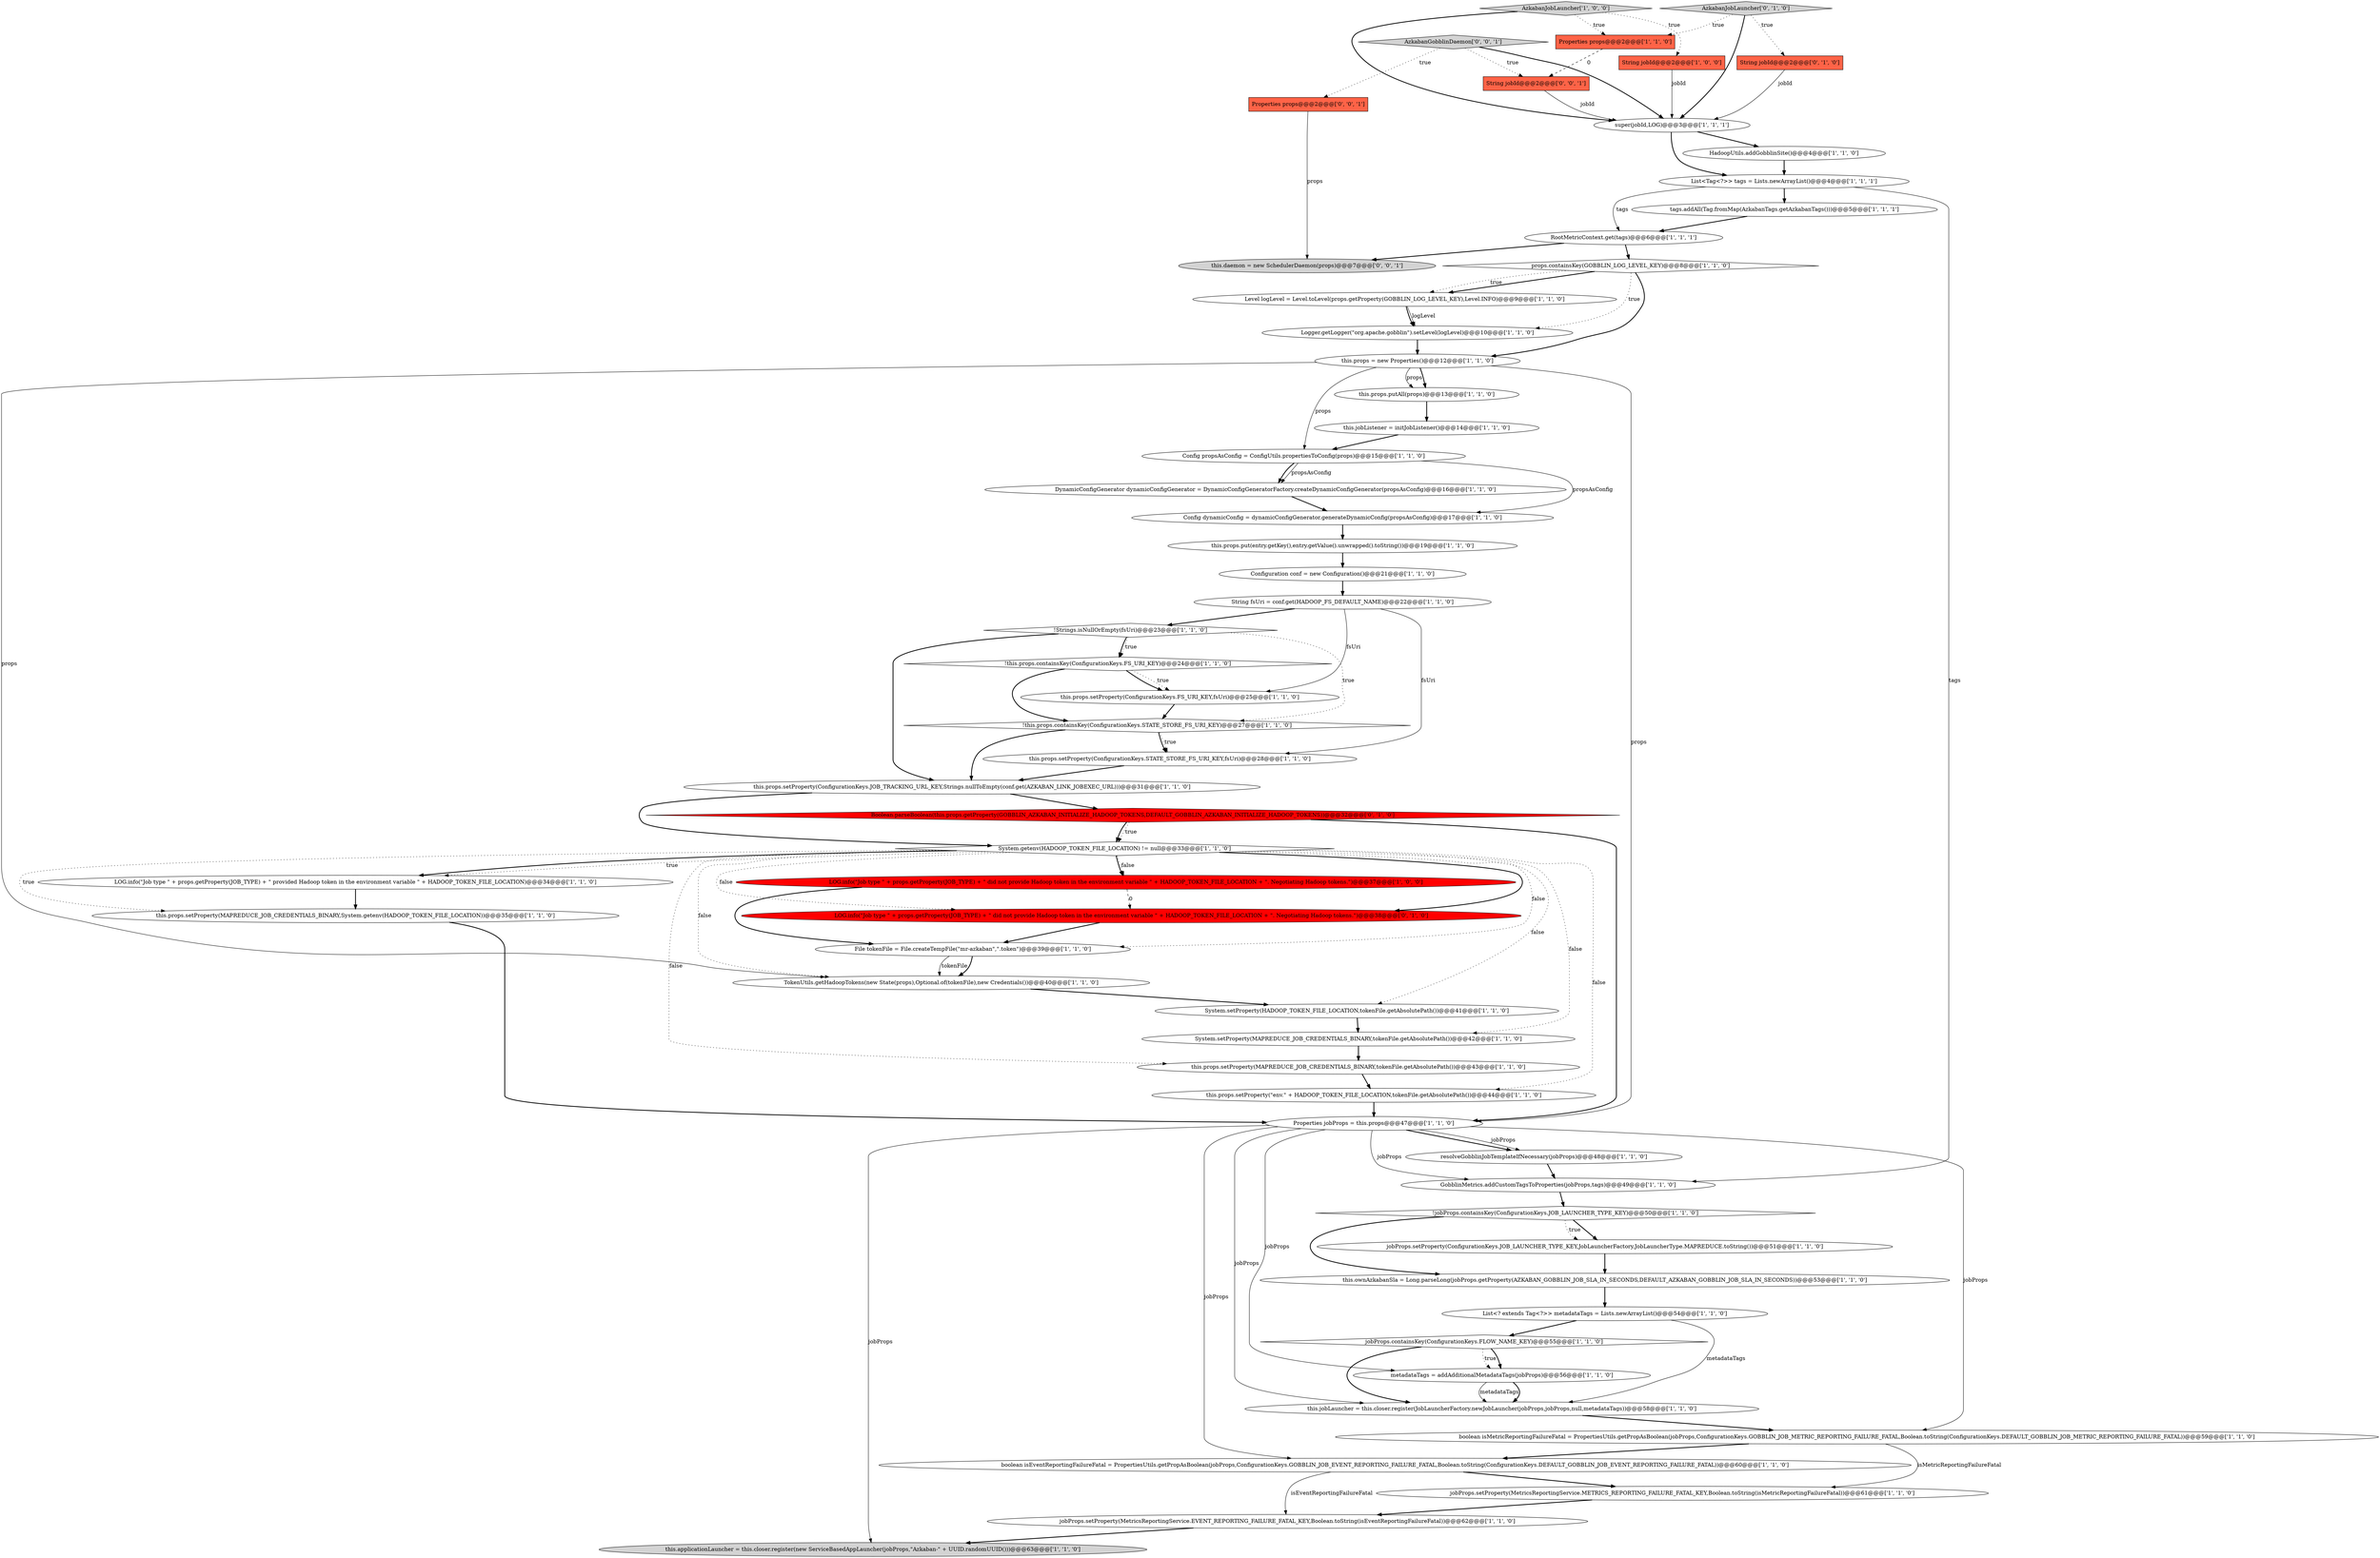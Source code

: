 digraph {
12 [style = filled, label = "this.props.setProperty(\"env.\" + HADOOP_TOKEN_FILE_LOCATION,tokenFile.getAbsolutePath())@@@44@@@['1', '1', '0']", fillcolor = white, shape = ellipse image = "AAA0AAABBB1BBB"];
15 [style = filled, label = "Properties jobProps = this.props@@@47@@@['1', '1', '0']", fillcolor = white, shape = ellipse image = "AAA0AAABBB1BBB"];
8 [style = filled, label = "metadataTags = addAdditionalMetadataTags(jobProps)@@@56@@@['1', '1', '0']", fillcolor = white, shape = ellipse image = "AAA0AAABBB1BBB"];
24 [style = filled, label = "this.props.setProperty(MAPREDUCE_JOB_CREDENTIALS_BINARY,tokenFile.getAbsolutePath())@@@43@@@['1', '1', '0']", fillcolor = white, shape = ellipse image = "AAA0AAABBB1BBB"];
29 [style = filled, label = "DynamicConfigGenerator dynamicConfigGenerator = DynamicConfigGeneratorFactory.createDynamicConfigGenerator(propsAsConfig)@@@16@@@['1', '1', '0']", fillcolor = white, shape = ellipse image = "AAA0AAABBB1BBB"];
57 [style = filled, label = "String jobId@@@2@@@['0', '0', '1']", fillcolor = tomato, shape = box image = "AAA0AAABBB3BBB"];
23 [style = filled, label = "LOG.info(\"Job type \" + props.getProperty(JOB_TYPE) + \" provided Hadoop token in the environment variable \" + HADOOP_TOKEN_FILE_LOCATION)@@@34@@@['1', '1', '0']", fillcolor = white, shape = ellipse image = "AAA0AAABBB1BBB"];
58 [style = filled, label = "AzkabanGobblinDaemon['0', '0', '1']", fillcolor = lightgray, shape = diamond image = "AAA0AAABBB3BBB"];
20 [style = filled, label = "Logger.getLogger(\"org.apache.gobblin\").setLevel(logLevel)@@@10@@@['1', '1', '0']", fillcolor = white, shape = ellipse image = "AAA0AAABBB1BBB"];
30 [style = filled, label = "this.props = new Properties()@@@12@@@['1', '1', '0']", fillcolor = white, shape = ellipse image = "AAA0AAABBB1BBB"];
51 [style = filled, label = "LOG.info(\"Job type \" + props.getProperty(JOB_TYPE) + \" did not provide Hadoop token in the environment variable \" + HADOOP_TOKEN_FILE_LOCATION + \". Negotiating Hadoop tokens.\")@@@38@@@['0', '1', '0']", fillcolor = red, shape = ellipse image = "AAA1AAABBB2BBB"];
32 [style = filled, label = "TokenUtils.getHadoopTokens(new State(props),Optional.of(tokenFile),new Credentials())@@@40@@@['1', '1', '0']", fillcolor = white, shape = ellipse image = "AAA0AAABBB1BBB"];
4 [style = filled, label = "this.props.setProperty(ConfigurationKeys.FS_URI_KEY,fsUri)@@@25@@@['1', '1', '0']", fillcolor = white, shape = ellipse image = "AAA0AAABBB1BBB"];
36 [style = filled, label = "super(jobId,LOG)@@@3@@@['1', '1', '1']", fillcolor = white, shape = ellipse image = "AAA0AAABBB1BBB"];
19 [style = filled, label = "System.setProperty(HADOOP_TOKEN_FILE_LOCATION,tokenFile.getAbsolutePath())@@@41@@@['1', '1', '0']", fillcolor = white, shape = ellipse image = "AAA0AAABBB1BBB"];
7 [style = filled, label = "!this.props.containsKey(ConfigurationKeys.FS_URI_KEY)@@@24@@@['1', '1', '0']", fillcolor = white, shape = diamond image = "AAA0AAABBB1BBB"];
11 [style = filled, label = "this.jobListener = initJobListener()@@@14@@@['1', '1', '0']", fillcolor = white, shape = ellipse image = "AAA0AAABBB1BBB"];
45 [style = filled, label = "System.setProperty(MAPREDUCE_JOB_CREDENTIALS_BINARY,tokenFile.getAbsolutePath())@@@42@@@['1', '1', '0']", fillcolor = white, shape = ellipse image = "AAA0AAABBB1BBB"];
14 [style = filled, label = "AzkabanJobLauncher['1', '0', '0']", fillcolor = lightgray, shape = diamond image = "AAA0AAABBB1BBB"];
16 [style = filled, label = "this.props.setProperty(ConfigurationKeys.STATE_STORE_FS_URI_KEY,fsUri)@@@28@@@['1', '1', '0']", fillcolor = white, shape = ellipse image = "AAA0AAABBB1BBB"];
33 [style = filled, label = "boolean isMetricReportingFailureFatal = PropertiesUtils.getPropAsBoolean(jobProps,ConfigurationKeys.GOBBLIN_JOB_METRIC_REPORTING_FAILURE_FATAL,Boolean.toString(ConfigurationKeys.DEFAULT_GOBBLIN_JOB_METRIC_REPORTING_FAILURE_FATAL))@@@59@@@['1', '1', '0']", fillcolor = white, shape = ellipse image = "AAA0AAABBB1BBB"];
42 [style = filled, label = "System.getenv(HADOOP_TOKEN_FILE_LOCATION) != null@@@33@@@['1', '1', '0']", fillcolor = white, shape = diamond image = "AAA0AAABBB1BBB"];
55 [style = filled, label = "Properties props@@@2@@@['0', '0', '1']", fillcolor = tomato, shape = box image = "AAA0AAABBB3BBB"];
27 [style = filled, label = "RootMetricContext.get(tags)@@@6@@@['1', '1', '1']", fillcolor = white, shape = ellipse image = "AAA0AAABBB1BBB"];
37 [style = filled, label = "this.props.setProperty(ConfigurationKeys.JOB_TRACKING_URL_KEY,Strings.nullToEmpty(conf.get(AZKABAN_LINK_JOBEXEC_URL)))@@@31@@@['1', '1', '0']", fillcolor = white, shape = ellipse image = "AAA0AAABBB1BBB"];
21 [style = filled, label = "File tokenFile = File.createTempFile(\"mr-azkaban\",\".token\")@@@39@@@['1', '1', '0']", fillcolor = white, shape = ellipse image = "AAA0AAABBB1BBB"];
25 [style = filled, label = "boolean isEventReportingFailureFatal = PropertiesUtils.getPropAsBoolean(jobProps,ConfigurationKeys.GOBBLIN_JOB_EVENT_REPORTING_FAILURE_FATAL,Boolean.toString(ConfigurationKeys.DEFAULT_GOBBLIN_JOB_EVENT_REPORTING_FAILURE_FATAL))@@@60@@@['1', '1', '0']", fillcolor = white, shape = ellipse image = "AAA0AAABBB1BBB"];
34 [style = filled, label = "tags.addAll(Tag.fromMap(AzkabanTags.getAzkabanTags()))@@@5@@@['1', '1', '1']", fillcolor = white, shape = ellipse image = "AAA0AAABBB1BBB"];
43 [style = filled, label = "LOG.info(\"Job type \" + props.getProperty(JOB_TYPE) + \" did not provide Hadoop token in the environment variable \" + HADOOP_TOKEN_FILE_LOCATION + \". Negotiating Hadoop tokens.\")@@@37@@@['1', '0', '0']", fillcolor = red, shape = ellipse image = "AAA1AAABBB1BBB"];
0 [style = filled, label = "Configuration conf = new Configuration()@@@21@@@['1', '1', '0']", fillcolor = white, shape = ellipse image = "AAA0AAABBB1BBB"];
56 [style = filled, label = "this.daemon = new SchedulerDaemon(props)@@@7@@@['0', '0', '1']", fillcolor = lightgray, shape = ellipse image = "AAA0AAABBB3BBB"];
50 [style = filled, label = "Properties props@@@2@@@['1', '1', '0']", fillcolor = tomato, shape = box image = "AAA0AAABBB1BBB"];
18 [style = filled, label = "List<Tag<?>> tags = Lists.newArrayList()@@@4@@@['1', '1', '1']", fillcolor = white, shape = ellipse image = "AAA0AAABBB1BBB"];
3 [style = filled, label = "List<? extends Tag<?>> metadataTags = Lists.newArrayList()@@@54@@@['1', '1', '0']", fillcolor = white, shape = ellipse image = "AAA0AAABBB1BBB"];
17 [style = filled, label = "this.props.setProperty(MAPREDUCE_JOB_CREDENTIALS_BINARY,System.getenv(HADOOP_TOKEN_FILE_LOCATION))@@@35@@@['1', '1', '0']", fillcolor = white, shape = ellipse image = "AAA0AAABBB1BBB"];
2 [style = filled, label = "this.ownAzkabanSla = Long.parseLong(jobProps.getProperty(AZKABAN_GOBBLIN_JOB_SLA_IN_SECONDS,DEFAULT_AZKABAN_GOBBLIN_JOB_SLA_IN_SECONDS))@@@53@@@['1', '1', '0']", fillcolor = white, shape = ellipse image = "AAA0AAABBB1BBB"];
53 [style = filled, label = "AzkabanJobLauncher['0', '1', '0']", fillcolor = lightgray, shape = diamond image = "AAA0AAABBB2BBB"];
6 [style = filled, label = "jobProps.containsKey(ConfigurationKeys.FLOW_NAME_KEY)@@@55@@@['1', '1', '0']", fillcolor = white, shape = diamond image = "AAA0AAABBB1BBB"];
9 [style = filled, label = "jobProps.setProperty(MetricsReportingService.EVENT_REPORTING_FAILURE_FATAL_KEY,Boolean.toString(isEventReportingFailureFatal))@@@62@@@['1', '1', '0']", fillcolor = white, shape = ellipse image = "AAA0AAABBB1BBB"];
46 [style = filled, label = "jobProps.setProperty(MetricsReportingService.METRICS_REPORTING_FAILURE_FATAL_KEY,Boolean.toString(isMetricReportingFailureFatal))@@@61@@@['1', '1', '0']", fillcolor = white, shape = ellipse image = "AAA0AAABBB1BBB"];
41 [style = filled, label = "Level logLevel = Level.toLevel(props.getProperty(GOBBLIN_LOG_LEVEL_KEY),Level.INFO)@@@9@@@['1', '1', '0']", fillcolor = white, shape = ellipse image = "AAA0AAABBB1BBB"];
13 [style = filled, label = "!jobProps.containsKey(ConfigurationKeys.JOB_LAUNCHER_TYPE_KEY)@@@50@@@['1', '1', '0']", fillcolor = white, shape = diamond image = "AAA0AAABBB1BBB"];
44 [style = filled, label = "this.applicationLauncher = this.closer.register(new ServiceBasedAppLauncher(jobProps,\"Azkaban-\" + UUID.randomUUID()))@@@63@@@['1', '1', '0']", fillcolor = lightgray, shape = ellipse image = "AAA0AAABBB1BBB"];
5 [style = filled, label = "this.props.put(entry.getKey(),entry.getValue().unwrapped().toString())@@@19@@@['1', '1', '0']", fillcolor = white, shape = ellipse image = "AAA0AAABBB1BBB"];
26 [style = filled, label = "String fsUri = conf.get(HADOOP_FS_DEFAULT_NAME)@@@22@@@['1', '1', '0']", fillcolor = white, shape = ellipse image = "AAA0AAABBB1BBB"];
39 [style = filled, label = "this.props.putAll(props)@@@13@@@['1', '1', '0']", fillcolor = white, shape = ellipse image = "AAA0AAABBB1BBB"];
1 [style = filled, label = "jobProps.setProperty(ConfigurationKeys.JOB_LAUNCHER_TYPE_KEY,JobLauncherFactory.JobLauncherType.MAPREDUCE.toString())@@@51@@@['1', '1', '0']", fillcolor = white, shape = ellipse image = "AAA0AAABBB1BBB"];
47 [style = filled, label = "GobblinMetrics.addCustomTagsToProperties(jobProps,tags)@@@49@@@['1', '1', '0']", fillcolor = white, shape = ellipse image = "AAA0AAABBB1BBB"];
49 [style = filled, label = "Config dynamicConfig = dynamicConfigGenerator.generateDynamicConfig(propsAsConfig)@@@17@@@['1', '1', '0']", fillcolor = white, shape = ellipse image = "AAA0AAABBB1BBB"];
31 [style = filled, label = "!this.props.containsKey(ConfigurationKeys.STATE_STORE_FS_URI_KEY)@@@27@@@['1', '1', '0']", fillcolor = white, shape = diamond image = "AAA0AAABBB1BBB"];
40 [style = filled, label = "Config propsAsConfig = ConfigUtils.propertiesToConfig(props)@@@15@@@['1', '1', '0']", fillcolor = white, shape = ellipse image = "AAA0AAABBB1BBB"];
48 [style = filled, label = "props.containsKey(GOBBLIN_LOG_LEVEL_KEY)@@@8@@@['1', '1', '0']", fillcolor = white, shape = diamond image = "AAA0AAABBB1BBB"];
22 [style = filled, label = "resolveGobblinJobTemplateIfNecessary(jobProps)@@@48@@@['1', '1', '0']", fillcolor = white, shape = ellipse image = "AAA0AAABBB1BBB"];
28 [style = filled, label = "!Strings.isNullOrEmpty(fsUri)@@@23@@@['1', '1', '0']", fillcolor = white, shape = diamond image = "AAA0AAABBB1BBB"];
38 [style = filled, label = "this.jobLauncher = this.closer.register(JobLauncherFactory.newJobLauncher(jobProps,jobProps,null,metadataTags))@@@58@@@['1', '1', '0']", fillcolor = white, shape = ellipse image = "AAA0AAABBB1BBB"];
52 [style = filled, label = "String jobId@@@2@@@['0', '1', '0']", fillcolor = tomato, shape = box image = "AAA0AAABBB2BBB"];
35 [style = filled, label = "String jobId@@@2@@@['1', '0', '0']", fillcolor = tomato, shape = box image = "AAA0AAABBB1BBB"];
10 [style = filled, label = "HadoopUtils.addGobblinSite()@@@4@@@['1', '1', '0']", fillcolor = white, shape = ellipse image = "AAA0AAABBB1BBB"];
54 [style = filled, label = "Boolean.parseBoolean(this.props.getProperty(GOBBLIN_AZKABAN_INITIALIZE_HADOOP_TOKENS,DEFAULT_GOBBLIN_AZKABAN_INITIALIZE_HADOOP_TOKENS))@@@32@@@['0', '1', '0']", fillcolor = red, shape = diamond image = "AAA1AAABBB2BBB"];
42->23 [style = bold, label=""];
31->37 [style = bold, label=""];
16->37 [style = bold, label=""];
42->32 [style = dotted, label="false"];
53->52 [style = dotted, label="true"];
7->31 [style = bold, label=""];
25->9 [style = solid, label="isEventReportingFailureFatal"];
41->20 [style = solid, label="logLevel"];
41->20 [style = bold, label=""];
45->24 [style = bold, label=""];
13->1 [style = bold, label=""];
42->17 [style = dotted, label="true"];
53->36 [style = bold, label=""];
40->29 [style = solid, label="propsAsConfig"];
5->0 [style = bold, label=""];
33->25 [style = bold, label=""];
22->47 [style = bold, label=""];
36->18 [style = bold, label=""];
28->7 [style = dotted, label="true"];
23->17 [style = bold, label=""];
42->23 [style = dotted, label="true"];
26->28 [style = bold, label=""];
26->16 [style = solid, label="fsUri"];
8->38 [style = solid, label="metadataTags"];
28->37 [style = bold, label=""];
48->41 [style = bold, label=""];
51->21 [style = bold, label=""];
8->38 [style = bold, label=""];
27->56 [style = bold, label=""];
6->38 [style = bold, label=""];
18->47 [style = solid, label="tags"];
9->44 [style = bold, label=""];
52->36 [style = solid, label="jobId"];
17->15 [style = bold, label=""];
42->45 [style = dotted, label="false"];
42->12 [style = dotted, label="false"];
49->5 [style = bold, label=""];
30->39 [style = solid, label="props"];
38->33 [style = bold, label=""];
58->55 [style = dotted, label="true"];
33->46 [style = solid, label="isMetricReportingFailureFatal"];
48->41 [style = dotted, label="true"];
40->29 [style = bold, label=""];
14->36 [style = bold, label=""];
10->18 [style = bold, label=""];
24->12 [style = bold, label=""];
46->9 [style = bold, label=""];
55->56 [style = solid, label="props"];
42->43 [style = dotted, label="false"];
15->8 [style = solid, label="jobProps"];
18->34 [style = bold, label=""];
2->3 [style = bold, label=""];
15->38 [style = solid, label="jobProps"];
3->6 [style = bold, label=""];
35->36 [style = solid, label="jobId"];
30->15 [style = solid, label="props"];
3->38 [style = solid, label="metadataTags"];
53->50 [style = dotted, label="true"];
7->4 [style = bold, label=""];
29->49 [style = bold, label=""];
32->19 [style = bold, label=""];
54->15 [style = bold, label=""];
42->19 [style = dotted, label="false"];
47->13 [style = bold, label=""];
42->51 [style = bold, label=""];
15->22 [style = bold, label=""];
54->42 [style = bold, label=""];
4->31 [style = bold, label=""];
19->45 [style = bold, label=""];
42->21 [style = dotted, label="false"];
30->32 [style = solid, label="props"];
21->32 [style = solid, label="tokenFile"];
50->57 [style = dashed, label="0"];
6->8 [style = dotted, label="true"];
54->42 [style = dotted, label="true"];
15->44 [style = solid, label="jobProps"];
1->2 [style = bold, label=""];
48->30 [style = bold, label=""];
57->36 [style = solid, label="jobId"];
37->42 [style = bold, label=""];
13->2 [style = bold, label=""];
36->10 [style = bold, label=""];
58->36 [style = bold, label=""];
43->21 [style = bold, label=""];
28->31 [style = dotted, label="true"];
48->20 [style = dotted, label="true"];
42->43 [style = bold, label=""];
0->26 [style = bold, label=""];
15->25 [style = solid, label="jobProps"];
15->47 [style = solid, label="jobProps"];
14->50 [style = dotted, label="true"];
31->16 [style = bold, label=""];
58->57 [style = dotted, label="true"];
12->15 [style = bold, label=""];
28->7 [style = bold, label=""];
25->46 [style = bold, label=""];
31->16 [style = dotted, label="true"];
39->11 [style = bold, label=""];
11->40 [style = bold, label=""];
15->22 [style = solid, label="jobProps"];
37->54 [style = bold, label=""];
13->1 [style = dotted, label="true"];
40->49 [style = solid, label="propsAsConfig"];
42->51 [style = dotted, label="false"];
15->33 [style = solid, label="jobProps"];
21->32 [style = bold, label=""];
6->8 [style = bold, label=""];
7->4 [style = dotted, label="true"];
27->48 [style = bold, label=""];
42->24 [style = dotted, label="false"];
18->27 [style = solid, label="tags"];
30->40 [style = solid, label="props"];
30->39 [style = bold, label=""];
43->51 [style = dashed, label="0"];
14->35 [style = dotted, label="true"];
20->30 [style = bold, label=""];
26->4 [style = solid, label="fsUri"];
34->27 [style = bold, label=""];
}
